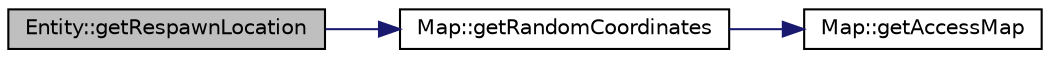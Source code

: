 digraph "Entity::getRespawnLocation"
{
 // LATEX_PDF_SIZE
  edge [fontname="Helvetica",fontsize="10",labelfontname="Helvetica",labelfontsize="10"];
  node [fontname="Helvetica",fontsize="10",shape=record];
  rankdir="LR";
  Node1 [label="Entity::getRespawnLocation",height=0.2,width=0.4,color="black", fillcolor="grey75", style="filled", fontcolor="black",tooltip="Returns a random location within the spawn bounds."];
  Node1 -> Node2 [color="midnightblue",fontsize="10",style="solid",fontname="Helvetica"];
  Node2 [label="Map::getRandomCoordinates",height=0.2,width=0.4,color="black", fillcolor="white", style="filled",URL="$classMap.html#aa2714237c8af3b86a11dcebc6d944145",tooltip="Gets a random coordinate within the given bounds."];
  Node2 -> Node3 [color="midnightblue",fontsize="10",style="solid",fontname="Helvetica"];
  Node3 [label="Map::getAccessMap",height=0.2,width=0.4,color="black", fillcolor="white", style="filled",URL="$classMap.html#a3a7c641cd6c7281013272940d0613d90",tooltip="Get the access map."];
}
